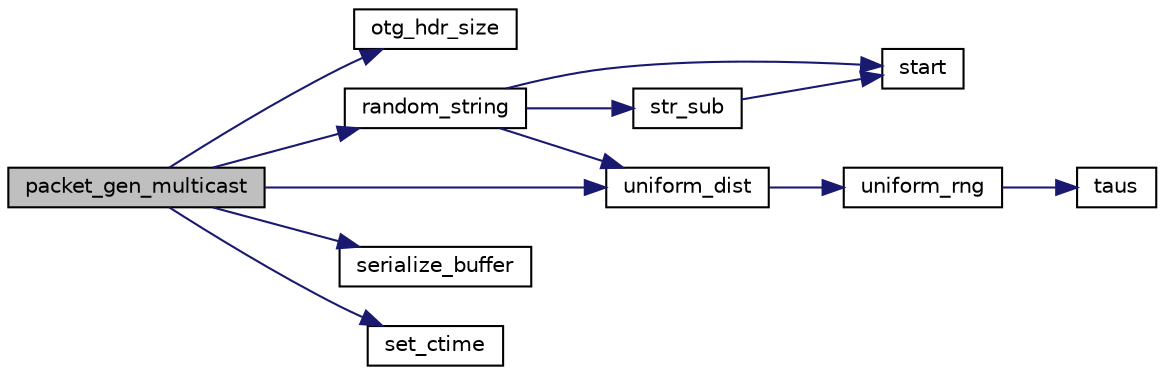 digraph "packet_gen_multicast"
{
 // LATEX_PDF_SIZE
  edge [fontname="Helvetica",fontsize="10",labelfontname="Helvetica",labelfontsize="10"];
  node [fontname="Helvetica",fontsize="10",shape=record];
  rankdir="LR";
  Node1 [label="packet_gen_multicast",height=0.2,width=0.4,color="black", fillcolor="grey75", style="filled", fontcolor="black",tooltip="return int= 1 if the packet is generated: OTG header + header + payload, else 0"];
  Node1 -> Node2 [color="midnightblue",fontsize="10",style="solid",fontname="Helvetica"];
  Node2 [label="otg_hdr_size",height=0.2,width=0.4,color="black", fillcolor="white", style="filled",URL="$otg__tx_8c.html#afda0fa63338dcf6dd25bcdece88c3e61",tooltip=" "];
  Node1 -> Node3 [color="midnightblue",fontsize="10",style="solid",fontname="Helvetica"];
  Node3 [label="random_string",height=0.2,width=0.4,color="black", fillcolor="white", style="filled",URL="$otg__tx_8c.html#a109eca9b5b65ebae1ab3b0c406da5b88",tooltip="return a random string[size]"];
  Node3 -> Node4 [color="midnightblue",fontsize="10",style="solid",fontname="Helvetica"];
  Node4 [label="start",height=0.2,width=0.4,color="black", fillcolor="white", style="filled",URL="$cli_8h.html#ac7c3a7ed65f6223cb1f3413a16a17b8b",tooltip=" "];
  Node3 -> Node5 [color="midnightblue",fontsize="10",style="solid",fontname="Helvetica"];
  Node5 [label="str_sub",height=0.2,width=0.4,color="black", fillcolor="white", style="filled",URL="$otg_8c.html#a19be846305914ae811c6c85d557644b3",tooltip="substract string"];
  Node5 -> Node4 [color="midnightblue",fontsize="10",style="solid",fontname="Helvetica"];
  Node3 -> Node6 [color="midnightblue",fontsize="10",style="solid",fontname="Helvetica"];
  Node6 [label="uniform_dist",height=0.2,width=0.4,color="black", fillcolor="white", style="filled",URL="$oml_8c.html#abeca771ea67cf5db27b9c8489b16b120",tooltip=" "];
  Node6 -> Node7 [color="midnightblue",fontsize="10",style="solid",fontname="Helvetica"];
  Node7 [label="uniform_rng",height=0.2,width=0.4,color="black", fillcolor="white", style="filled",URL="$oml_8c.html#a8451bb33f8030cc168c63d60812921f4",tooltip="generates uniform random number with algo: wichman_hill / random() / Taus"];
  Node7 -> Node8 [color="midnightblue",fontsize="10",style="solid",fontname="Helvetica"];
  Node8 [label="taus",height=0.2,width=0.4,color="black", fillcolor="white", style="filled",URL="$oml_8h.html#a362f00415eaebca7255f9c4d08bd9fd6",tooltip="compute random number"];
  Node1 -> Node9 [color="midnightblue",fontsize="10",style="solid",fontname="Helvetica"];
  Node9 [label="serialize_buffer",height=0.2,width=0.4,color="black", fillcolor="white", style="filled",URL="$otg__tx_8c.html#a0bf52c537b27ad4b1720f1e699113a91",tooltip=" "];
  Node1 -> Node10 [color="midnightblue",fontsize="10",style="solid",fontname="Helvetica"];
  Node10 [label="set_ctime",height=0.2,width=0.4,color="black", fillcolor="white", style="filled",URL="$otg_8c.html#a41c3d3d66471158b7eaff6245dab7a82",tooltip="set the simulation time to the ctime"];
  Node1 -> Node6 [color="midnightblue",fontsize="10",style="solid",fontname="Helvetica"];
}
